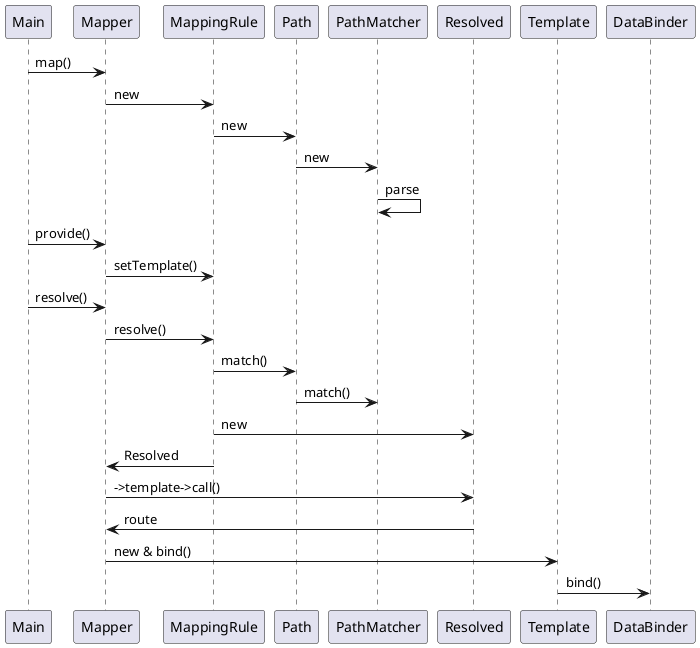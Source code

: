 @startuml
Main -> Mapper: map()
Mapper -> MappingRule: new
MappingRule -> Path: new
Path -> PathMatcher: new
PathMatcher -> PathMatcher: parse
Main -> Mapper: provide()
Mapper -> MappingRule: setTemplate()
Main -> Mapper: resolve()
Mapper -> MappingRule: resolve()
MappingRule -> Path: match()
Path -> PathMatcher: match()
MappingRule -> Resolved: new
MappingRule -> Mapper: Resolved
Mapper -> Resolved: ->template->call()
Mapper <- Resolved: route
Mapper -> Template: new & bind()
Template -> DataBinder: bind()
@enduml